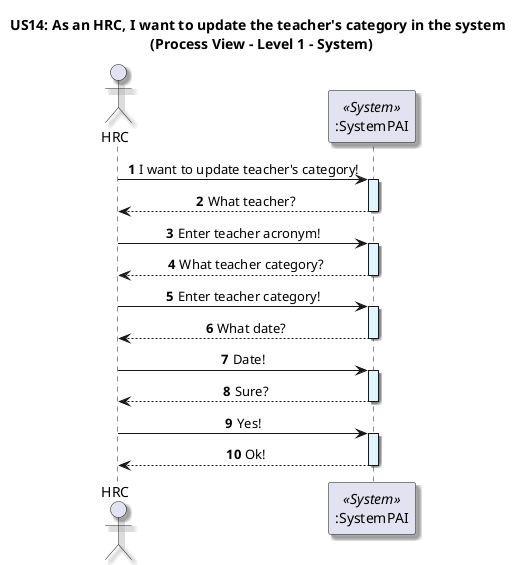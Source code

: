 @startuml

title US14: As an HRC, I want to update the teacher's category in the system \n (Process View - Level 1 - System)

skinparam defaultTextAlignment center
skinparam shadowing true

autonumber

actor HRC as admin
participant ":SystemPAI" as System <<System>>

admin -> System: I want to update teacher's category!
activate System #E1F5FE

System --> admin: What teacher?
deactivate System

admin -> System: Enter teacher acronym!
activate System #E1F5FE

System --> admin: What teacher category?
deactivate System

admin -> System: Enter teacher category!
activate System #E1F5FE

System --> admin: What date?
deactivate System

admin -> System: Date!
activate System #E1F5FE

System --> admin: Sure?
deactivate System

admin -> System: Yes!
activate System #E1F5FE

System --> admin: Ok!
deactivate System
@enduml